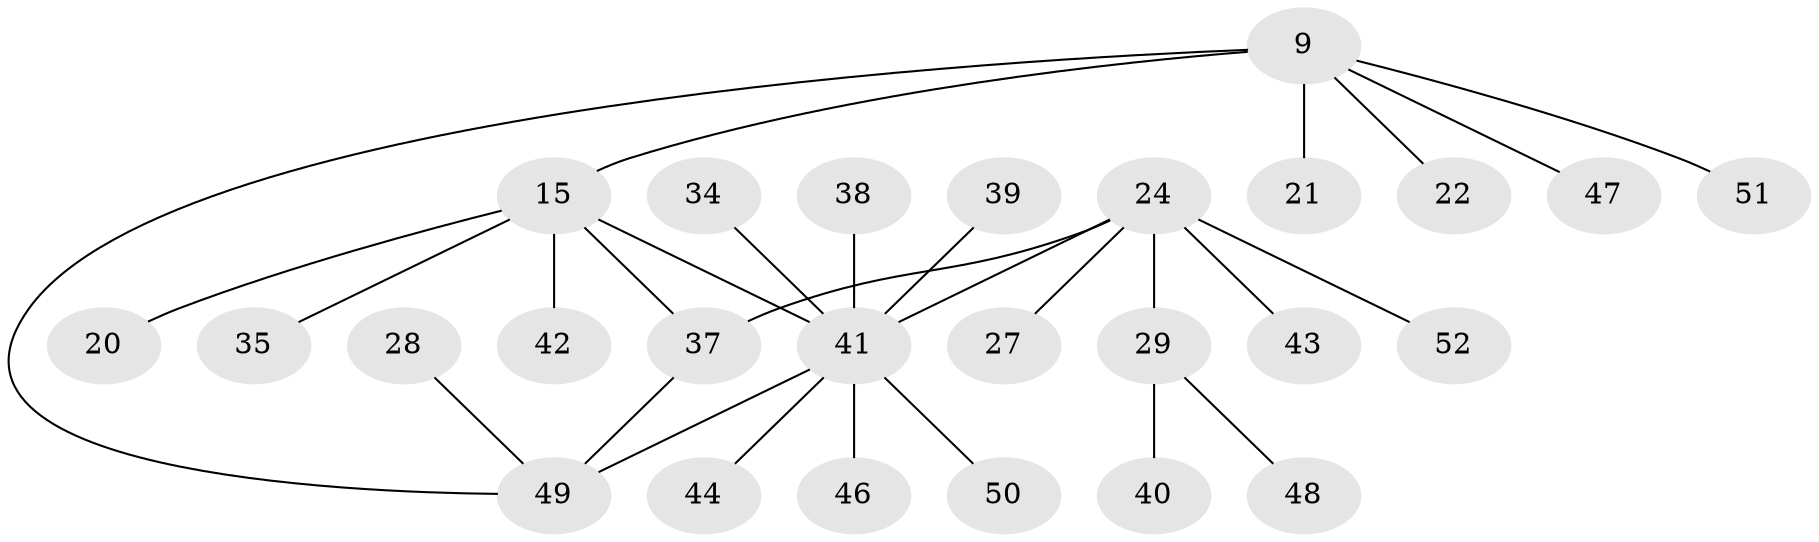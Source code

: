 // original degree distribution, {2: 0.23076923076923078, 7: 0.038461538461538464, 5: 0.07692307692307693, 3: 0.15384615384615385, 6: 0.038461538461538464, 1: 0.46153846153846156}
// Generated by graph-tools (version 1.1) at 2025/42/03/09/25 04:42:20]
// undirected, 26 vertices, 28 edges
graph export_dot {
graph [start="1"]
  node [color=gray90,style=filled];
  9;
  15 [super="+8"];
  20;
  21 [super="+17"];
  22;
  24 [super="+19"];
  27;
  28;
  29 [super="+25"];
  34;
  35;
  37 [super="+33"];
  38;
  39;
  40;
  41 [super="+13+6+36"];
  42 [super="+31"];
  43;
  44;
  46;
  47;
  48;
  49 [super="+7+32"];
  50;
  51;
  52 [super="+30+45"];
  9 -- 15 [weight=2];
  9 -- 22;
  9 -- 47;
  9 -- 51;
  9 -- 21;
  9 -- 49;
  15 -- 20;
  15 -- 41 [weight=3];
  15 -- 35;
  15 -- 42;
  15 -- 37;
  24 -- 41;
  24 -- 27;
  24 -- 43;
  24 -- 29 [weight=2];
  24 -- 52;
  24 -- 37;
  28 -- 49;
  29 -- 40;
  29 -- 48;
  34 -- 41;
  37 -- 49;
  38 -- 41;
  39 -- 41;
  41 -- 46;
  41 -- 44;
  41 -- 50;
  41 -- 49 [weight=2];
}

